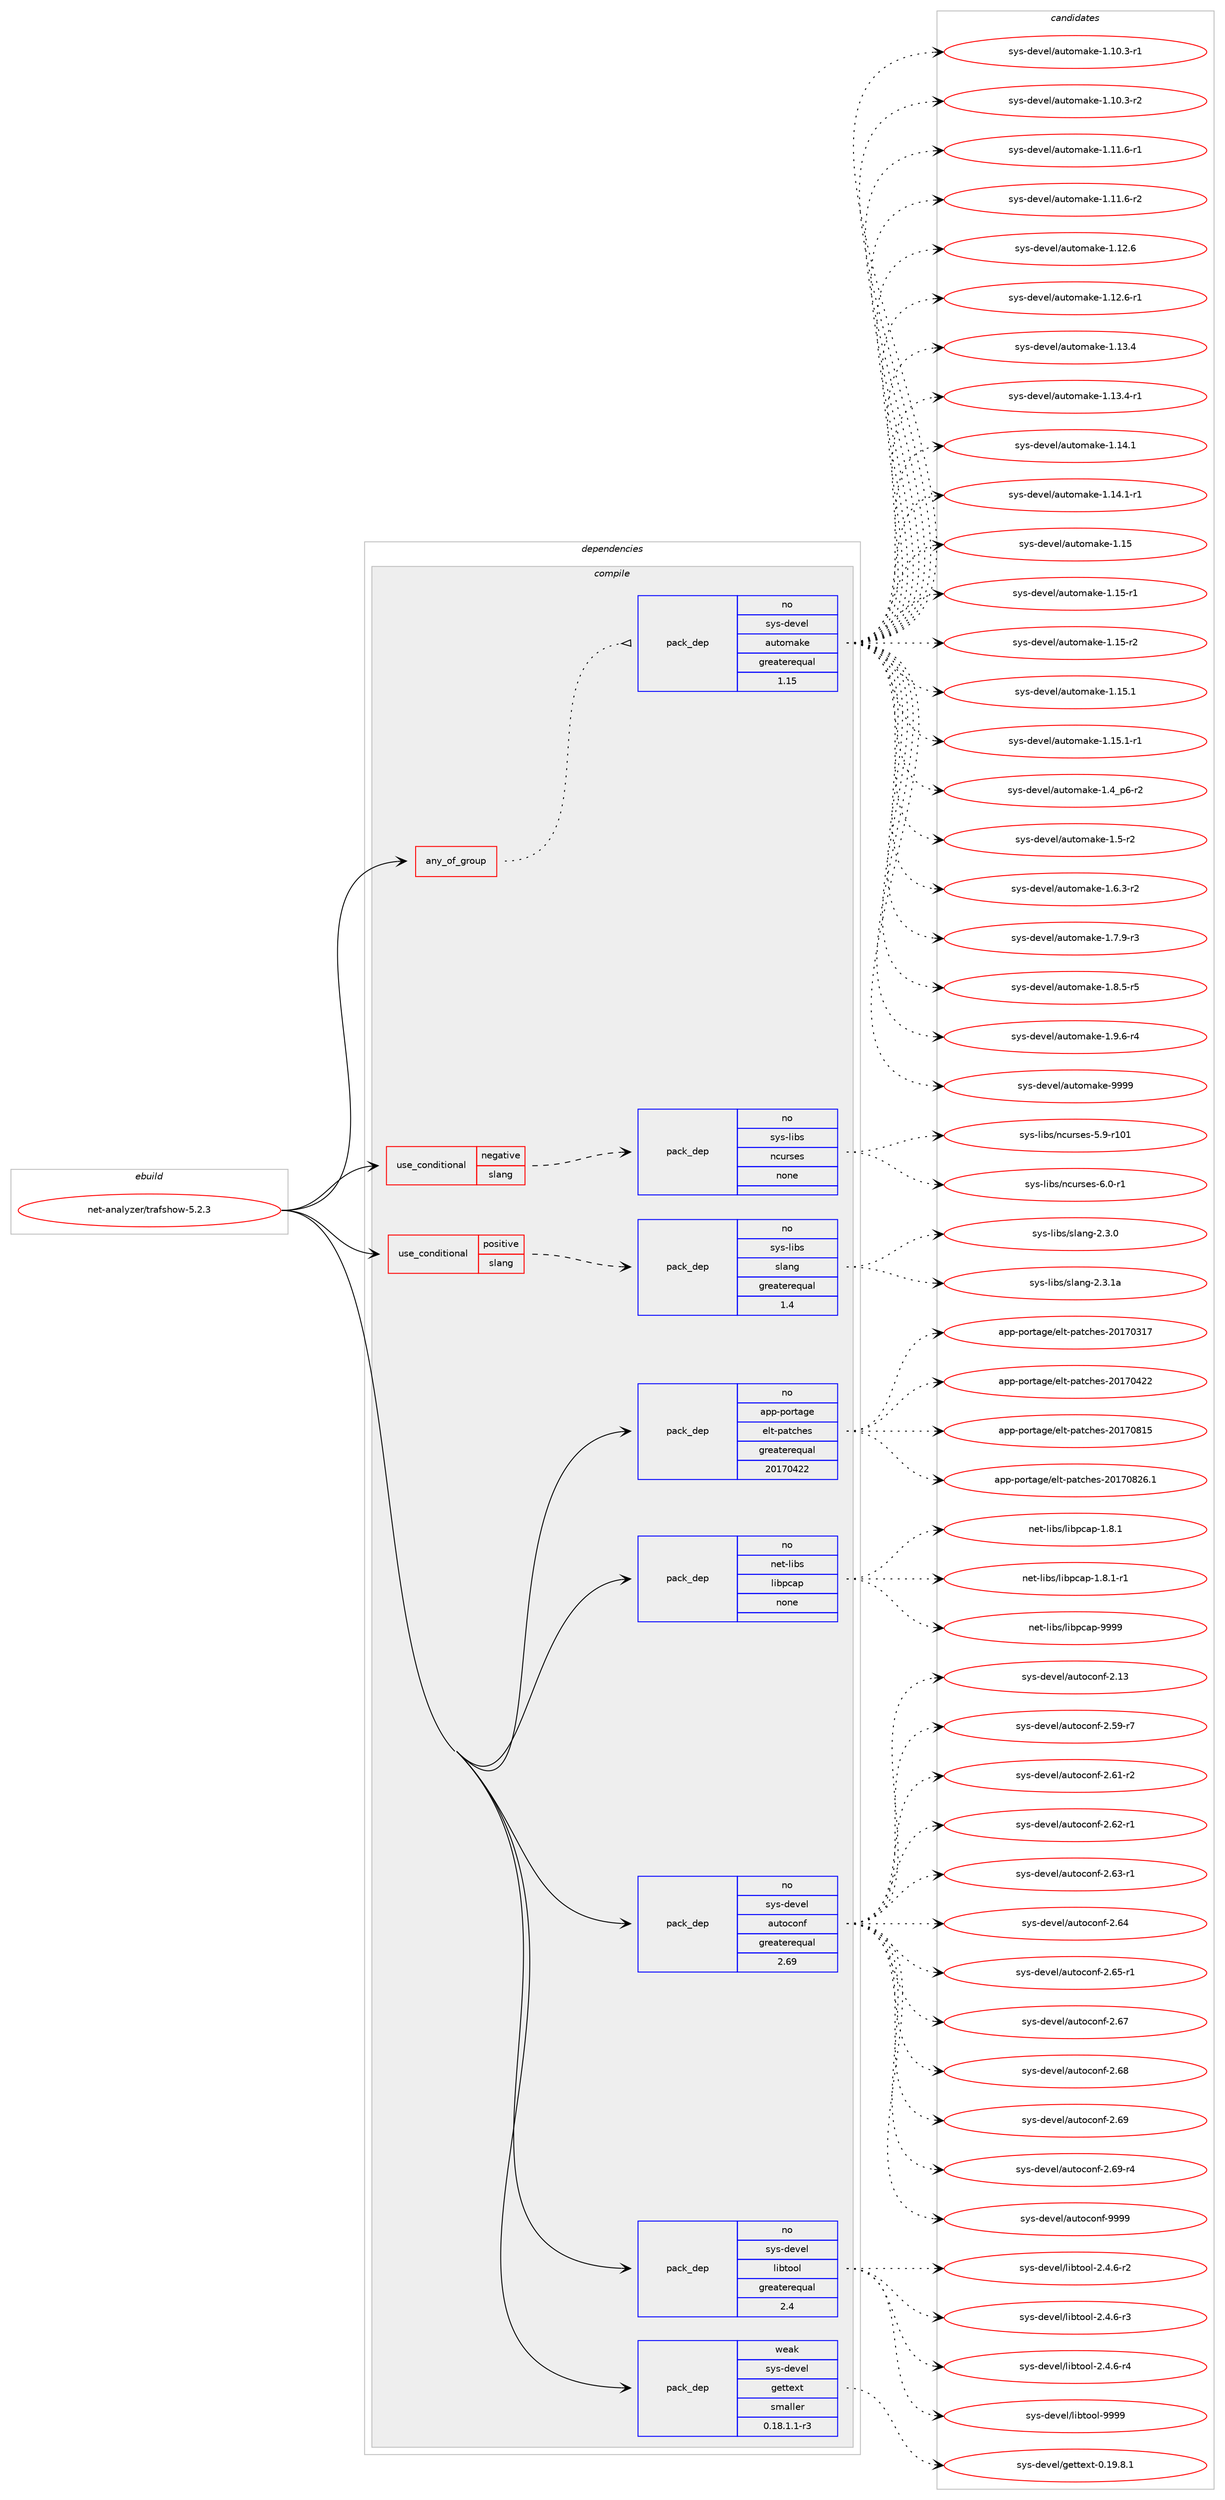 digraph prolog {

# *************
# Graph options
# *************

newrank=true;
concentrate=true;
compound=true;
graph [rankdir=LR,fontname=Helvetica,fontsize=10,ranksep=1.5];#, ranksep=2.5, nodesep=0.2];
edge  [arrowhead=vee];
node  [fontname=Helvetica,fontsize=10];

# **********
# The ebuild
# **********

subgraph cluster_leftcol {
color=gray;
rank=same;
label=<<i>ebuild</i>>;
id [label="net-analyzer/trafshow-5.2.3", color=red, width=4, href="../net-analyzer/trafshow-5.2.3.svg"];
}

# ****************
# The dependencies
# ****************

subgraph cluster_midcol {
color=gray;
label=<<i>dependencies</i>>;
subgraph cluster_compile {
fillcolor="#eeeeee";
style=filled;
label=<<i>compile</i>>;
subgraph any6477 {
dependency404243 [label=<<TABLE BORDER="0" CELLBORDER="1" CELLSPACING="0" CELLPADDING="4"><TR><TD CELLPADDING="10">any_of_group</TD></TR></TABLE>>, shape=none, color=red];subgraph pack297990 {
dependency404244 [label=<<TABLE BORDER="0" CELLBORDER="1" CELLSPACING="0" CELLPADDING="4" WIDTH="220"><TR><TD ROWSPAN="6" CELLPADDING="30">pack_dep</TD></TR><TR><TD WIDTH="110">no</TD></TR><TR><TD>sys-devel</TD></TR><TR><TD>automake</TD></TR><TR><TD>greaterequal</TD></TR><TR><TD>1.15</TD></TR></TABLE>>, shape=none, color=blue];
}
dependency404243:e -> dependency404244:w [weight=20,style="dotted",arrowhead="oinv"];
}
id:e -> dependency404243:w [weight=20,style="solid",arrowhead="vee"];
subgraph cond99590 {
dependency404245 [label=<<TABLE BORDER="0" CELLBORDER="1" CELLSPACING="0" CELLPADDING="4"><TR><TD ROWSPAN="3" CELLPADDING="10">use_conditional</TD></TR><TR><TD>negative</TD></TR><TR><TD>slang</TD></TR></TABLE>>, shape=none, color=red];
subgraph pack297991 {
dependency404246 [label=<<TABLE BORDER="0" CELLBORDER="1" CELLSPACING="0" CELLPADDING="4" WIDTH="220"><TR><TD ROWSPAN="6" CELLPADDING="30">pack_dep</TD></TR><TR><TD WIDTH="110">no</TD></TR><TR><TD>sys-libs</TD></TR><TR><TD>ncurses</TD></TR><TR><TD>none</TD></TR><TR><TD></TD></TR></TABLE>>, shape=none, color=blue];
}
dependency404245:e -> dependency404246:w [weight=20,style="dashed",arrowhead="vee"];
}
id:e -> dependency404245:w [weight=20,style="solid",arrowhead="vee"];
subgraph cond99591 {
dependency404247 [label=<<TABLE BORDER="0" CELLBORDER="1" CELLSPACING="0" CELLPADDING="4"><TR><TD ROWSPAN="3" CELLPADDING="10">use_conditional</TD></TR><TR><TD>positive</TD></TR><TR><TD>slang</TD></TR></TABLE>>, shape=none, color=red];
subgraph pack297992 {
dependency404248 [label=<<TABLE BORDER="0" CELLBORDER="1" CELLSPACING="0" CELLPADDING="4" WIDTH="220"><TR><TD ROWSPAN="6" CELLPADDING="30">pack_dep</TD></TR><TR><TD WIDTH="110">no</TD></TR><TR><TD>sys-libs</TD></TR><TR><TD>slang</TD></TR><TR><TD>greaterequal</TD></TR><TR><TD>1.4</TD></TR></TABLE>>, shape=none, color=blue];
}
dependency404247:e -> dependency404248:w [weight=20,style="dashed",arrowhead="vee"];
}
id:e -> dependency404247:w [weight=20,style="solid",arrowhead="vee"];
subgraph pack297993 {
dependency404249 [label=<<TABLE BORDER="0" CELLBORDER="1" CELLSPACING="0" CELLPADDING="4" WIDTH="220"><TR><TD ROWSPAN="6" CELLPADDING="30">pack_dep</TD></TR><TR><TD WIDTH="110">no</TD></TR><TR><TD>app-portage</TD></TR><TR><TD>elt-patches</TD></TR><TR><TD>greaterequal</TD></TR><TR><TD>20170422</TD></TR></TABLE>>, shape=none, color=blue];
}
id:e -> dependency404249:w [weight=20,style="solid",arrowhead="vee"];
subgraph pack297994 {
dependency404250 [label=<<TABLE BORDER="0" CELLBORDER="1" CELLSPACING="0" CELLPADDING="4" WIDTH="220"><TR><TD ROWSPAN="6" CELLPADDING="30">pack_dep</TD></TR><TR><TD WIDTH="110">no</TD></TR><TR><TD>net-libs</TD></TR><TR><TD>libpcap</TD></TR><TR><TD>none</TD></TR><TR><TD></TD></TR></TABLE>>, shape=none, color=blue];
}
id:e -> dependency404250:w [weight=20,style="solid",arrowhead="vee"];
subgraph pack297995 {
dependency404251 [label=<<TABLE BORDER="0" CELLBORDER="1" CELLSPACING="0" CELLPADDING="4" WIDTH="220"><TR><TD ROWSPAN="6" CELLPADDING="30">pack_dep</TD></TR><TR><TD WIDTH="110">no</TD></TR><TR><TD>sys-devel</TD></TR><TR><TD>autoconf</TD></TR><TR><TD>greaterequal</TD></TR><TR><TD>2.69</TD></TR></TABLE>>, shape=none, color=blue];
}
id:e -> dependency404251:w [weight=20,style="solid",arrowhead="vee"];
subgraph pack297996 {
dependency404252 [label=<<TABLE BORDER="0" CELLBORDER="1" CELLSPACING="0" CELLPADDING="4" WIDTH="220"><TR><TD ROWSPAN="6" CELLPADDING="30">pack_dep</TD></TR><TR><TD WIDTH="110">no</TD></TR><TR><TD>sys-devel</TD></TR><TR><TD>libtool</TD></TR><TR><TD>greaterequal</TD></TR><TR><TD>2.4</TD></TR></TABLE>>, shape=none, color=blue];
}
id:e -> dependency404252:w [weight=20,style="solid",arrowhead="vee"];
subgraph pack297997 {
dependency404253 [label=<<TABLE BORDER="0" CELLBORDER="1" CELLSPACING="0" CELLPADDING="4" WIDTH="220"><TR><TD ROWSPAN="6" CELLPADDING="30">pack_dep</TD></TR><TR><TD WIDTH="110">weak</TD></TR><TR><TD>sys-devel</TD></TR><TR><TD>gettext</TD></TR><TR><TD>smaller</TD></TR><TR><TD>0.18.1.1-r3</TD></TR></TABLE>>, shape=none, color=blue];
}
id:e -> dependency404253:w [weight=20,style="solid",arrowhead="vee"];
}
subgraph cluster_compileandrun {
fillcolor="#eeeeee";
style=filled;
label=<<i>compile and run</i>>;
}
subgraph cluster_run {
fillcolor="#eeeeee";
style=filled;
label=<<i>run</i>>;
}
}

# **************
# The candidates
# **************

subgraph cluster_choices {
rank=same;
color=gray;
label=<<i>candidates</i>>;

subgraph choice297990 {
color=black;
nodesep=1;
choice11512111545100101118101108479711711611110997107101454946494846514511449 [label="sys-devel/automake-1.10.3-r1", color=red, width=4,href="../sys-devel/automake-1.10.3-r1.svg"];
choice11512111545100101118101108479711711611110997107101454946494846514511450 [label="sys-devel/automake-1.10.3-r2", color=red, width=4,href="../sys-devel/automake-1.10.3-r2.svg"];
choice11512111545100101118101108479711711611110997107101454946494946544511449 [label="sys-devel/automake-1.11.6-r1", color=red, width=4,href="../sys-devel/automake-1.11.6-r1.svg"];
choice11512111545100101118101108479711711611110997107101454946494946544511450 [label="sys-devel/automake-1.11.6-r2", color=red, width=4,href="../sys-devel/automake-1.11.6-r2.svg"];
choice1151211154510010111810110847971171161111099710710145494649504654 [label="sys-devel/automake-1.12.6", color=red, width=4,href="../sys-devel/automake-1.12.6.svg"];
choice11512111545100101118101108479711711611110997107101454946495046544511449 [label="sys-devel/automake-1.12.6-r1", color=red, width=4,href="../sys-devel/automake-1.12.6-r1.svg"];
choice1151211154510010111810110847971171161111099710710145494649514652 [label="sys-devel/automake-1.13.4", color=red, width=4,href="../sys-devel/automake-1.13.4.svg"];
choice11512111545100101118101108479711711611110997107101454946495146524511449 [label="sys-devel/automake-1.13.4-r1", color=red, width=4,href="../sys-devel/automake-1.13.4-r1.svg"];
choice1151211154510010111810110847971171161111099710710145494649524649 [label="sys-devel/automake-1.14.1", color=red, width=4,href="../sys-devel/automake-1.14.1.svg"];
choice11512111545100101118101108479711711611110997107101454946495246494511449 [label="sys-devel/automake-1.14.1-r1", color=red, width=4,href="../sys-devel/automake-1.14.1-r1.svg"];
choice115121115451001011181011084797117116111109971071014549464953 [label="sys-devel/automake-1.15", color=red, width=4,href="../sys-devel/automake-1.15.svg"];
choice1151211154510010111810110847971171161111099710710145494649534511449 [label="sys-devel/automake-1.15-r1", color=red, width=4,href="../sys-devel/automake-1.15-r1.svg"];
choice1151211154510010111810110847971171161111099710710145494649534511450 [label="sys-devel/automake-1.15-r2", color=red, width=4,href="../sys-devel/automake-1.15-r2.svg"];
choice1151211154510010111810110847971171161111099710710145494649534649 [label="sys-devel/automake-1.15.1", color=red, width=4,href="../sys-devel/automake-1.15.1.svg"];
choice11512111545100101118101108479711711611110997107101454946495346494511449 [label="sys-devel/automake-1.15.1-r1", color=red, width=4,href="../sys-devel/automake-1.15.1-r1.svg"];
choice115121115451001011181011084797117116111109971071014549465295112544511450 [label="sys-devel/automake-1.4_p6-r2", color=red, width=4,href="../sys-devel/automake-1.4_p6-r2.svg"];
choice11512111545100101118101108479711711611110997107101454946534511450 [label="sys-devel/automake-1.5-r2", color=red, width=4,href="../sys-devel/automake-1.5-r2.svg"];
choice115121115451001011181011084797117116111109971071014549465446514511450 [label="sys-devel/automake-1.6.3-r2", color=red, width=4,href="../sys-devel/automake-1.6.3-r2.svg"];
choice115121115451001011181011084797117116111109971071014549465546574511451 [label="sys-devel/automake-1.7.9-r3", color=red, width=4,href="../sys-devel/automake-1.7.9-r3.svg"];
choice115121115451001011181011084797117116111109971071014549465646534511453 [label="sys-devel/automake-1.8.5-r5", color=red, width=4,href="../sys-devel/automake-1.8.5-r5.svg"];
choice115121115451001011181011084797117116111109971071014549465746544511452 [label="sys-devel/automake-1.9.6-r4", color=red, width=4,href="../sys-devel/automake-1.9.6-r4.svg"];
choice115121115451001011181011084797117116111109971071014557575757 [label="sys-devel/automake-9999", color=red, width=4,href="../sys-devel/automake-9999.svg"];
dependency404244:e -> choice11512111545100101118101108479711711611110997107101454946494846514511449:w [style=dotted,weight="100"];
dependency404244:e -> choice11512111545100101118101108479711711611110997107101454946494846514511450:w [style=dotted,weight="100"];
dependency404244:e -> choice11512111545100101118101108479711711611110997107101454946494946544511449:w [style=dotted,weight="100"];
dependency404244:e -> choice11512111545100101118101108479711711611110997107101454946494946544511450:w [style=dotted,weight="100"];
dependency404244:e -> choice1151211154510010111810110847971171161111099710710145494649504654:w [style=dotted,weight="100"];
dependency404244:e -> choice11512111545100101118101108479711711611110997107101454946495046544511449:w [style=dotted,weight="100"];
dependency404244:e -> choice1151211154510010111810110847971171161111099710710145494649514652:w [style=dotted,weight="100"];
dependency404244:e -> choice11512111545100101118101108479711711611110997107101454946495146524511449:w [style=dotted,weight="100"];
dependency404244:e -> choice1151211154510010111810110847971171161111099710710145494649524649:w [style=dotted,weight="100"];
dependency404244:e -> choice11512111545100101118101108479711711611110997107101454946495246494511449:w [style=dotted,weight="100"];
dependency404244:e -> choice115121115451001011181011084797117116111109971071014549464953:w [style=dotted,weight="100"];
dependency404244:e -> choice1151211154510010111810110847971171161111099710710145494649534511449:w [style=dotted,weight="100"];
dependency404244:e -> choice1151211154510010111810110847971171161111099710710145494649534511450:w [style=dotted,weight="100"];
dependency404244:e -> choice1151211154510010111810110847971171161111099710710145494649534649:w [style=dotted,weight="100"];
dependency404244:e -> choice11512111545100101118101108479711711611110997107101454946495346494511449:w [style=dotted,weight="100"];
dependency404244:e -> choice115121115451001011181011084797117116111109971071014549465295112544511450:w [style=dotted,weight="100"];
dependency404244:e -> choice11512111545100101118101108479711711611110997107101454946534511450:w [style=dotted,weight="100"];
dependency404244:e -> choice115121115451001011181011084797117116111109971071014549465446514511450:w [style=dotted,weight="100"];
dependency404244:e -> choice115121115451001011181011084797117116111109971071014549465546574511451:w [style=dotted,weight="100"];
dependency404244:e -> choice115121115451001011181011084797117116111109971071014549465646534511453:w [style=dotted,weight="100"];
dependency404244:e -> choice115121115451001011181011084797117116111109971071014549465746544511452:w [style=dotted,weight="100"];
dependency404244:e -> choice115121115451001011181011084797117116111109971071014557575757:w [style=dotted,weight="100"];
}
subgraph choice297991 {
color=black;
nodesep=1;
choice115121115451081059811547110991171141151011154553465745114494849 [label="sys-libs/ncurses-5.9-r101", color=red, width=4,href="../sys-libs/ncurses-5.9-r101.svg"];
choice11512111545108105981154711099117114115101115455446484511449 [label="sys-libs/ncurses-6.0-r1", color=red, width=4,href="../sys-libs/ncurses-6.0-r1.svg"];
dependency404246:e -> choice115121115451081059811547110991171141151011154553465745114494849:w [style=dotted,weight="100"];
dependency404246:e -> choice11512111545108105981154711099117114115101115455446484511449:w [style=dotted,weight="100"];
}
subgraph choice297992 {
color=black;
nodesep=1;
choice11512111545108105981154711510897110103455046514648 [label="sys-libs/slang-2.3.0", color=red, width=4,href="../sys-libs/slang-2.3.0.svg"];
choice1151211154510810598115471151089711010345504651464997 [label="sys-libs/slang-2.3.1a", color=red, width=4,href="../sys-libs/slang-2.3.1a.svg"];
dependency404248:e -> choice11512111545108105981154711510897110103455046514648:w [style=dotted,weight="100"];
dependency404248:e -> choice1151211154510810598115471151089711010345504651464997:w [style=dotted,weight="100"];
}
subgraph choice297993 {
color=black;
nodesep=1;
choice97112112451121111141169710310147101108116451129711699104101115455048495548514955 [label="app-portage/elt-patches-20170317", color=red, width=4,href="../app-portage/elt-patches-20170317.svg"];
choice97112112451121111141169710310147101108116451129711699104101115455048495548525050 [label="app-portage/elt-patches-20170422", color=red, width=4,href="../app-portage/elt-patches-20170422.svg"];
choice97112112451121111141169710310147101108116451129711699104101115455048495548564953 [label="app-portage/elt-patches-20170815", color=red, width=4,href="../app-portage/elt-patches-20170815.svg"];
choice971121124511211111411697103101471011081164511297116991041011154550484955485650544649 [label="app-portage/elt-patches-20170826.1", color=red, width=4,href="../app-portage/elt-patches-20170826.1.svg"];
dependency404249:e -> choice97112112451121111141169710310147101108116451129711699104101115455048495548514955:w [style=dotted,weight="100"];
dependency404249:e -> choice97112112451121111141169710310147101108116451129711699104101115455048495548525050:w [style=dotted,weight="100"];
dependency404249:e -> choice97112112451121111141169710310147101108116451129711699104101115455048495548564953:w [style=dotted,weight="100"];
dependency404249:e -> choice971121124511211111411697103101471011081164511297116991041011154550484955485650544649:w [style=dotted,weight="100"];
}
subgraph choice297994 {
color=black;
nodesep=1;
choice110101116451081059811547108105981129997112454946564649 [label="net-libs/libpcap-1.8.1", color=red, width=4,href="../net-libs/libpcap-1.8.1.svg"];
choice1101011164510810598115471081059811299971124549465646494511449 [label="net-libs/libpcap-1.8.1-r1", color=red, width=4,href="../net-libs/libpcap-1.8.1-r1.svg"];
choice1101011164510810598115471081059811299971124557575757 [label="net-libs/libpcap-9999", color=red, width=4,href="../net-libs/libpcap-9999.svg"];
dependency404250:e -> choice110101116451081059811547108105981129997112454946564649:w [style=dotted,weight="100"];
dependency404250:e -> choice1101011164510810598115471081059811299971124549465646494511449:w [style=dotted,weight="100"];
dependency404250:e -> choice1101011164510810598115471081059811299971124557575757:w [style=dotted,weight="100"];
}
subgraph choice297995 {
color=black;
nodesep=1;
choice115121115451001011181011084797117116111991111101024550464951 [label="sys-devel/autoconf-2.13", color=red, width=4,href="../sys-devel/autoconf-2.13.svg"];
choice1151211154510010111810110847971171161119911111010245504653574511455 [label="sys-devel/autoconf-2.59-r7", color=red, width=4,href="../sys-devel/autoconf-2.59-r7.svg"];
choice1151211154510010111810110847971171161119911111010245504654494511450 [label="sys-devel/autoconf-2.61-r2", color=red, width=4,href="../sys-devel/autoconf-2.61-r2.svg"];
choice1151211154510010111810110847971171161119911111010245504654504511449 [label="sys-devel/autoconf-2.62-r1", color=red, width=4,href="../sys-devel/autoconf-2.62-r1.svg"];
choice1151211154510010111810110847971171161119911111010245504654514511449 [label="sys-devel/autoconf-2.63-r1", color=red, width=4,href="../sys-devel/autoconf-2.63-r1.svg"];
choice115121115451001011181011084797117116111991111101024550465452 [label="sys-devel/autoconf-2.64", color=red, width=4,href="../sys-devel/autoconf-2.64.svg"];
choice1151211154510010111810110847971171161119911111010245504654534511449 [label="sys-devel/autoconf-2.65-r1", color=red, width=4,href="../sys-devel/autoconf-2.65-r1.svg"];
choice115121115451001011181011084797117116111991111101024550465455 [label="sys-devel/autoconf-2.67", color=red, width=4,href="../sys-devel/autoconf-2.67.svg"];
choice115121115451001011181011084797117116111991111101024550465456 [label="sys-devel/autoconf-2.68", color=red, width=4,href="../sys-devel/autoconf-2.68.svg"];
choice115121115451001011181011084797117116111991111101024550465457 [label="sys-devel/autoconf-2.69", color=red, width=4,href="../sys-devel/autoconf-2.69.svg"];
choice1151211154510010111810110847971171161119911111010245504654574511452 [label="sys-devel/autoconf-2.69-r4", color=red, width=4,href="../sys-devel/autoconf-2.69-r4.svg"];
choice115121115451001011181011084797117116111991111101024557575757 [label="sys-devel/autoconf-9999", color=red, width=4,href="../sys-devel/autoconf-9999.svg"];
dependency404251:e -> choice115121115451001011181011084797117116111991111101024550464951:w [style=dotted,weight="100"];
dependency404251:e -> choice1151211154510010111810110847971171161119911111010245504653574511455:w [style=dotted,weight="100"];
dependency404251:e -> choice1151211154510010111810110847971171161119911111010245504654494511450:w [style=dotted,weight="100"];
dependency404251:e -> choice1151211154510010111810110847971171161119911111010245504654504511449:w [style=dotted,weight="100"];
dependency404251:e -> choice1151211154510010111810110847971171161119911111010245504654514511449:w [style=dotted,weight="100"];
dependency404251:e -> choice115121115451001011181011084797117116111991111101024550465452:w [style=dotted,weight="100"];
dependency404251:e -> choice1151211154510010111810110847971171161119911111010245504654534511449:w [style=dotted,weight="100"];
dependency404251:e -> choice115121115451001011181011084797117116111991111101024550465455:w [style=dotted,weight="100"];
dependency404251:e -> choice115121115451001011181011084797117116111991111101024550465456:w [style=dotted,weight="100"];
dependency404251:e -> choice115121115451001011181011084797117116111991111101024550465457:w [style=dotted,weight="100"];
dependency404251:e -> choice1151211154510010111810110847971171161119911111010245504654574511452:w [style=dotted,weight="100"];
dependency404251:e -> choice115121115451001011181011084797117116111991111101024557575757:w [style=dotted,weight="100"];
}
subgraph choice297996 {
color=black;
nodesep=1;
choice1151211154510010111810110847108105981161111111084550465246544511450 [label="sys-devel/libtool-2.4.6-r2", color=red, width=4,href="../sys-devel/libtool-2.4.6-r2.svg"];
choice1151211154510010111810110847108105981161111111084550465246544511451 [label="sys-devel/libtool-2.4.6-r3", color=red, width=4,href="../sys-devel/libtool-2.4.6-r3.svg"];
choice1151211154510010111810110847108105981161111111084550465246544511452 [label="sys-devel/libtool-2.4.6-r4", color=red, width=4,href="../sys-devel/libtool-2.4.6-r4.svg"];
choice1151211154510010111810110847108105981161111111084557575757 [label="sys-devel/libtool-9999", color=red, width=4,href="../sys-devel/libtool-9999.svg"];
dependency404252:e -> choice1151211154510010111810110847108105981161111111084550465246544511450:w [style=dotted,weight="100"];
dependency404252:e -> choice1151211154510010111810110847108105981161111111084550465246544511451:w [style=dotted,weight="100"];
dependency404252:e -> choice1151211154510010111810110847108105981161111111084550465246544511452:w [style=dotted,weight="100"];
dependency404252:e -> choice1151211154510010111810110847108105981161111111084557575757:w [style=dotted,weight="100"];
}
subgraph choice297997 {
color=black;
nodesep=1;
choice1151211154510010111810110847103101116116101120116454846495746564649 [label="sys-devel/gettext-0.19.8.1", color=red, width=4,href="../sys-devel/gettext-0.19.8.1.svg"];
dependency404253:e -> choice1151211154510010111810110847103101116116101120116454846495746564649:w [style=dotted,weight="100"];
}
}

}
